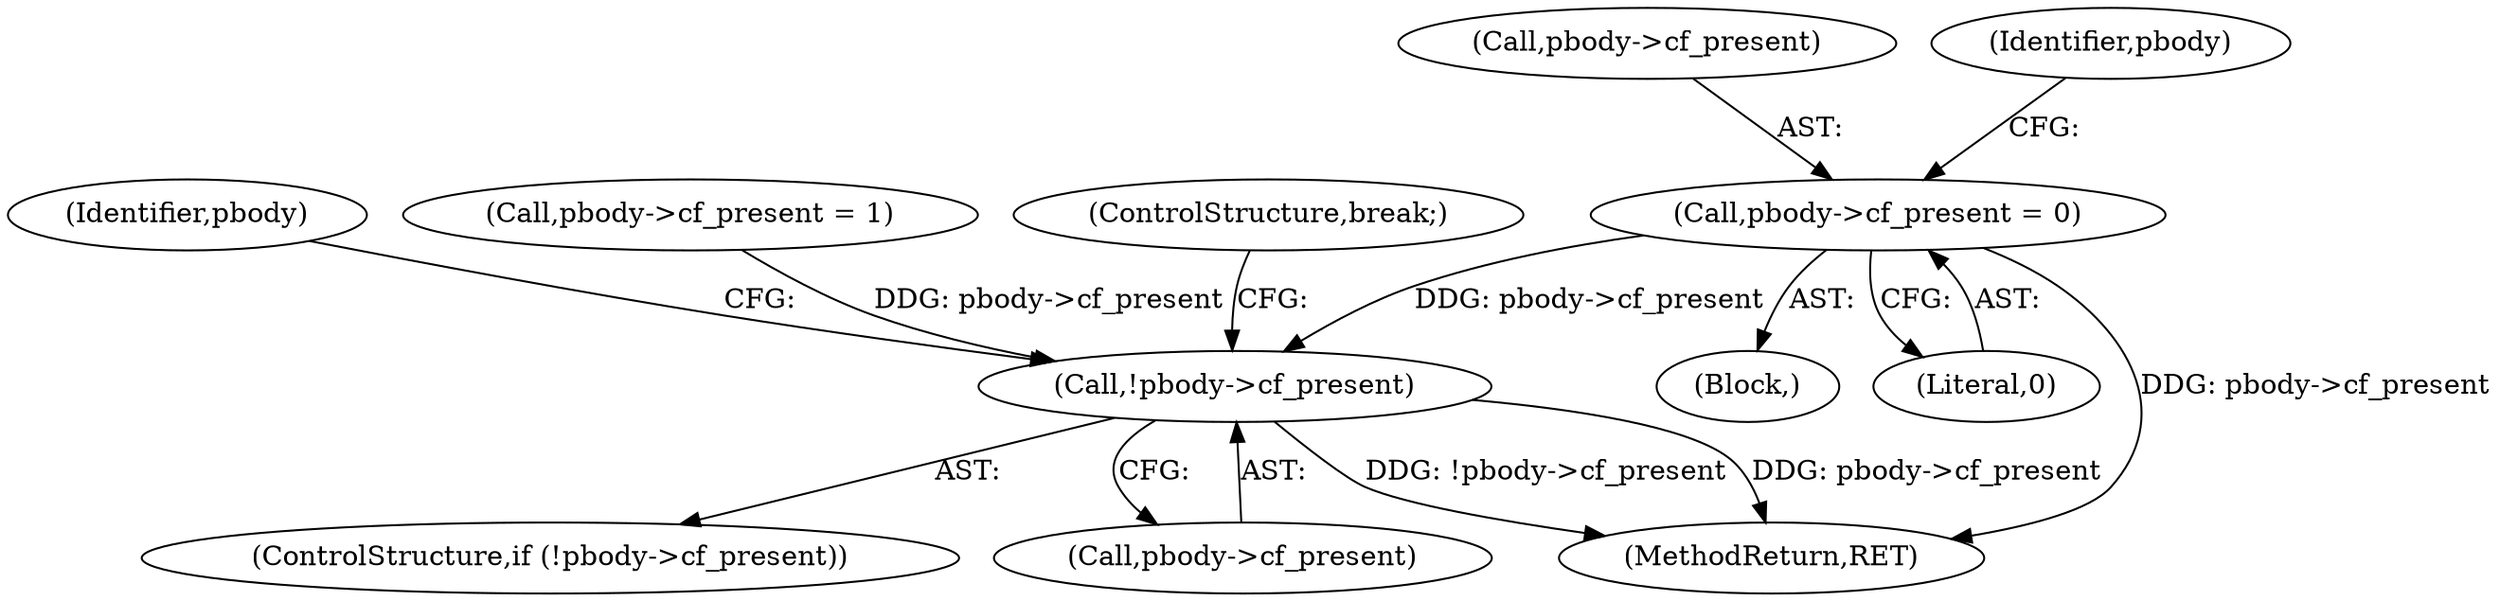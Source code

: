 digraph "0_tcpdump_5edf405d7ed9fc92f4f43e8a3d44baa4c6387562@pointer" {
"1000144" [label="(Call,pbody->cf_present = 0)"];
"1000558" [label="(Call,!pbody->cf_present)"];
"1000557" [label="(ControlStructure,if (!pbody->cf_present))"];
"1000559" [label="(Call,pbody->cf_present)"];
"1000116" [label="(Block,)"];
"1000144" [label="(Call,pbody->cf_present = 0)"];
"1000565" [label="(Identifier,pbody)"];
"1000568" [label="(Call,pbody->cf_present = 1)"];
"1000148" [label="(Literal,0)"];
"1000558" [label="(Call,!pbody->cf_present)"];
"1000702" [label="(MethodReturn,RET)"];
"1000145" [label="(Call,pbody->cf_present)"];
"1000151" [label="(Identifier,pbody)"];
"1000573" [label="(ControlStructure,break;)"];
"1000144" -> "1000116"  [label="AST: "];
"1000144" -> "1000148"  [label="CFG: "];
"1000145" -> "1000144"  [label="AST: "];
"1000148" -> "1000144"  [label="AST: "];
"1000151" -> "1000144"  [label="CFG: "];
"1000144" -> "1000702"  [label="DDG: pbody->cf_present"];
"1000144" -> "1000558"  [label="DDG: pbody->cf_present"];
"1000558" -> "1000557"  [label="AST: "];
"1000558" -> "1000559"  [label="CFG: "];
"1000559" -> "1000558"  [label="AST: "];
"1000565" -> "1000558"  [label="CFG: "];
"1000573" -> "1000558"  [label="CFG: "];
"1000558" -> "1000702"  [label="DDG: !pbody->cf_present"];
"1000558" -> "1000702"  [label="DDG: pbody->cf_present"];
"1000568" -> "1000558"  [label="DDG: pbody->cf_present"];
}
